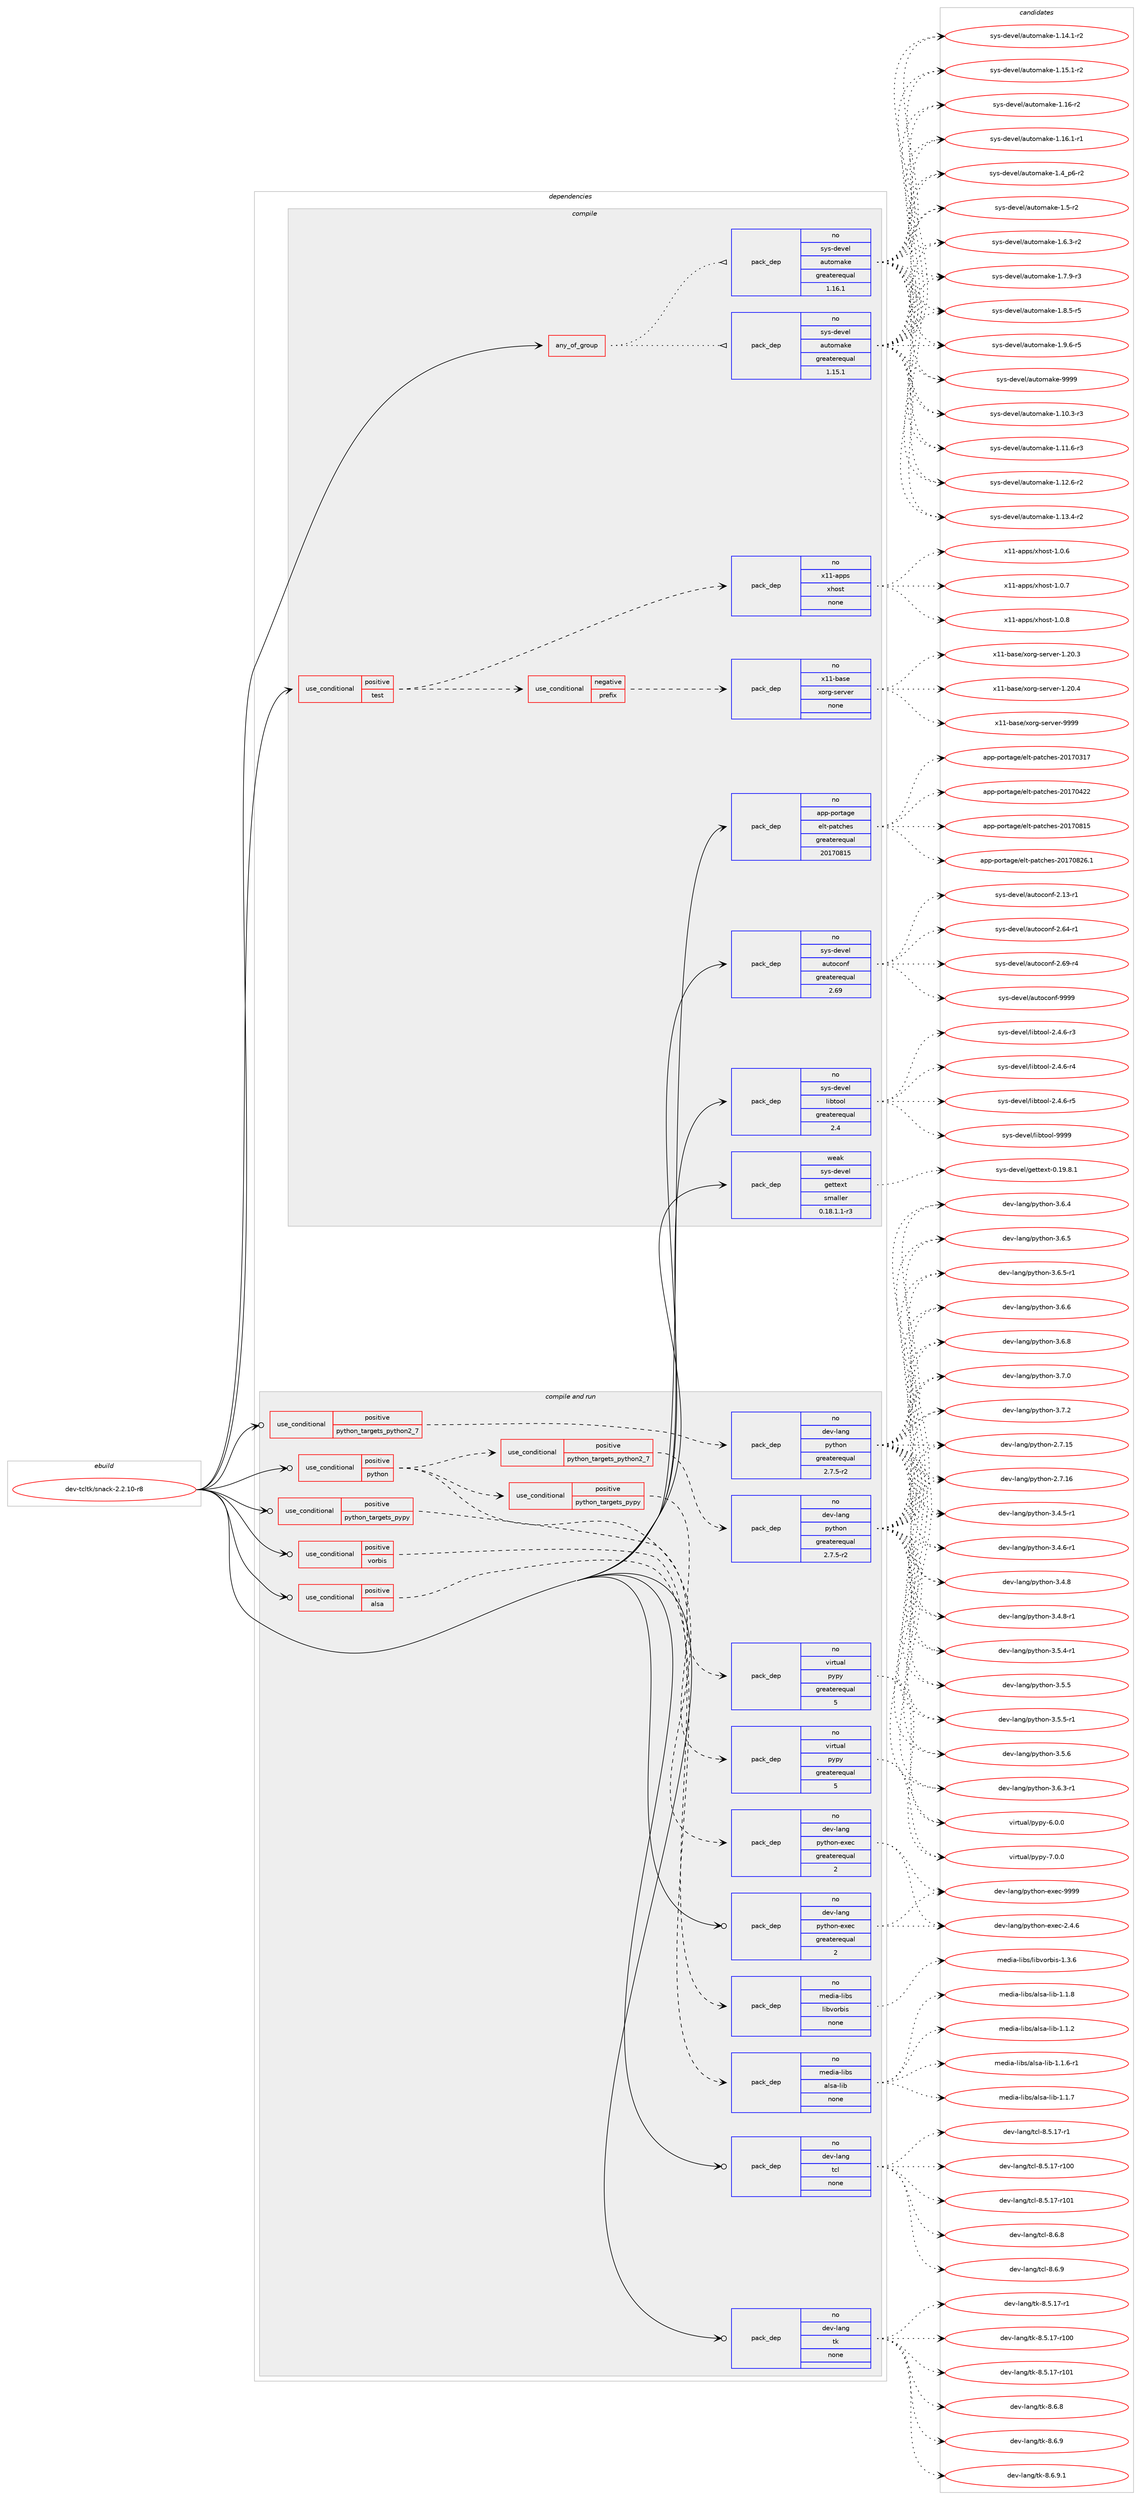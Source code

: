 digraph prolog {

# *************
# Graph options
# *************

newrank=true;
concentrate=true;
compound=true;
graph [rankdir=LR,fontname=Helvetica,fontsize=10,ranksep=1.5];#, ranksep=2.5, nodesep=0.2];
edge  [arrowhead=vee];
node  [fontname=Helvetica,fontsize=10];

# **********
# The ebuild
# **********

subgraph cluster_leftcol {
color=gray;
rank=same;
label=<<i>ebuild</i>>;
id [label="dev-tcltk/snack-2.2.10-r8", color=red, width=4, href="../dev-tcltk/snack-2.2.10-r8.svg"];
}

# ****************
# The dependencies
# ****************

subgraph cluster_midcol {
color=gray;
label=<<i>dependencies</i>>;
subgraph cluster_compile {
fillcolor="#eeeeee";
style=filled;
label=<<i>compile</i>>;
subgraph any22970 {
dependency1538902 [label=<<TABLE BORDER="0" CELLBORDER="1" CELLSPACING="0" CELLPADDING="4"><TR><TD CELLPADDING="10">any_of_group</TD></TR></TABLE>>, shape=none, color=red];subgraph pack1092404 {
dependency1538903 [label=<<TABLE BORDER="0" CELLBORDER="1" CELLSPACING="0" CELLPADDING="4" WIDTH="220"><TR><TD ROWSPAN="6" CELLPADDING="30">pack_dep</TD></TR><TR><TD WIDTH="110">no</TD></TR><TR><TD>sys-devel</TD></TR><TR><TD>automake</TD></TR><TR><TD>greaterequal</TD></TR><TR><TD>1.16.1</TD></TR></TABLE>>, shape=none, color=blue];
}
dependency1538902:e -> dependency1538903:w [weight=20,style="dotted",arrowhead="oinv"];
subgraph pack1092405 {
dependency1538904 [label=<<TABLE BORDER="0" CELLBORDER="1" CELLSPACING="0" CELLPADDING="4" WIDTH="220"><TR><TD ROWSPAN="6" CELLPADDING="30">pack_dep</TD></TR><TR><TD WIDTH="110">no</TD></TR><TR><TD>sys-devel</TD></TR><TR><TD>automake</TD></TR><TR><TD>greaterequal</TD></TR><TR><TD>1.15.1</TD></TR></TABLE>>, shape=none, color=blue];
}
dependency1538902:e -> dependency1538904:w [weight=20,style="dotted",arrowhead="oinv"];
}
id:e -> dependency1538902:w [weight=20,style="solid",arrowhead="vee"];
subgraph cond422939 {
dependency1538905 [label=<<TABLE BORDER="0" CELLBORDER="1" CELLSPACING="0" CELLPADDING="4"><TR><TD ROWSPAN="3" CELLPADDING="10">use_conditional</TD></TR><TR><TD>positive</TD></TR><TR><TD>test</TD></TR></TABLE>>, shape=none, color=red];
subgraph cond422940 {
dependency1538906 [label=<<TABLE BORDER="0" CELLBORDER="1" CELLSPACING="0" CELLPADDING="4"><TR><TD ROWSPAN="3" CELLPADDING="10">use_conditional</TD></TR><TR><TD>negative</TD></TR><TR><TD>prefix</TD></TR></TABLE>>, shape=none, color=red];
subgraph pack1092406 {
dependency1538907 [label=<<TABLE BORDER="0" CELLBORDER="1" CELLSPACING="0" CELLPADDING="4" WIDTH="220"><TR><TD ROWSPAN="6" CELLPADDING="30">pack_dep</TD></TR><TR><TD WIDTH="110">no</TD></TR><TR><TD>x11-base</TD></TR><TR><TD>xorg-server</TD></TR><TR><TD>none</TD></TR><TR><TD></TD></TR></TABLE>>, shape=none, color=blue];
}
dependency1538906:e -> dependency1538907:w [weight=20,style="dashed",arrowhead="vee"];
}
dependency1538905:e -> dependency1538906:w [weight=20,style="dashed",arrowhead="vee"];
subgraph pack1092407 {
dependency1538908 [label=<<TABLE BORDER="0" CELLBORDER="1" CELLSPACING="0" CELLPADDING="4" WIDTH="220"><TR><TD ROWSPAN="6" CELLPADDING="30">pack_dep</TD></TR><TR><TD WIDTH="110">no</TD></TR><TR><TD>x11-apps</TD></TR><TR><TD>xhost</TD></TR><TR><TD>none</TD></TR><TR><TD></TD></TR></TABLE>>, shape=none, color=blue];
}
dependency1538905:e -> dependency1538908:w [weight=20,style="dashed",arrowhead="vee"];
}
id:e -> dependency1538905:w [weight=20,style="solid",arrowhead="vee"];
subgraph pack1092408 {
dependency1538909 [label=<<TABLE BORDER="0" CELLBORDER="1" CELLSPACING="0" CELLPADDING="4" WIDTH="220"><TR><TD ROWSPAN="6" CELLPADDING="30">pack_dep</TD></TR><TR><TD WIDTH="110">no</TD></TR><TR><TD>app-portage</TD></TR><TR><TD>elt-patches</TD></TR><TR><TD>greaterequal</TD></TR><TR><TD>20170815</TD></TR></TABLE>>, shape=none, color=blue];
}
id:e -> dependency1538909:w [weight=20,style="solid",arrowhead="vee"];
subgraph pack1092409 {
dependency1538910 [label=<<TABLE BORDER="0" CELLBORDER="1" CELLSPACING="0" CELLPADDING="4" WIDTH="220"><TR><TD ROWSPAN="6" CELLPADDING="30">pack_dep</TD></TR><TR><TD WIDTH="110">no</TD></TR><TR><TD>sys-devel</TD></TR><TR><TD>autoconf</TD></TR><TR><TD>greaterequal</TD></TR><TR><TD>2.69</TD></TR></TABLE>>, shape=none, color=blue];
}
id:e -> dependency1538910:w [weight=20,style="solid",arrowhead="vee"];
subgraph pack1092410 {
dependency1538911 [label=<<TABLE BORDER="0" CELLBORDER="1" CELLSPACING="0" CELLPADDING="4" WIDTH="220"><TR><TD ROWSPAN="6" CELLPADDING="30">pack_dep</TD></TR><TR><TD WIDTH="110">no</TD></TR><TR><TD>sys-devel</TD></TR><TR><TD>libtool</TD></TR><TR><TD>greaterequal</TD></TR><TR><TD>2.4</TD></TR></TABLE>>, shape=none, color=blue];
}
id:e -> dependency1538911:w [weight=20,style="solid",arrowhead="vee"];
subgraph pack1092411 {
dependency1538912 [label=<<TABLE BORDER="0" CELLBORDER="1" CELLSPACING="0" CELLPADDING="4" WIDTH="220"><TR><TD ROWSPAN="6" CELLPADDING="30">pack_dep</TD></TR><TR><TD WIDTH="110">weak</TD></TR><TR><TD>sys-devel</TD></TR><TR><TD>gettext</TD></TR><TR><TD>smaller</TD></TR><TR><TD>0.18.1.1-r3</TD></TR></TABLE>>, shape=none, color=blue];
}
id:e -> dependency1538912:w [weight=20,style="solid",arrowhead="vee"];
}
subgraph cluster_compileandrun {
fillcolor="#eeeeee";
style=filled;
label=<<i>compile and run</i>>;
subgraph cond422941 {
dependency1538913 [label=<<TABLE BORDER="0" CELLBORDER="1" CELLSPACING="0" CELLPADDING="4"><TR><TD ROWSPAN="3" CELLPADDING="10">use_conditional</TD></TR><TR><TD>positive</TD></TR><TR><TD>alsa</TD></TR></TABLE>>, shape=none, color=red];
subgraph pack1092412 {
dependency1538914 [label=<<TABLE BORDER="0" CELLBORDER="1" CELLSPACING="0" CELLPADDING="4" WIDTH="220"><TR><TD ROWSPAN="6" CELLPADDING="30">pack_dep</TD></TR><TR><TD WIDTH="110">no</TD></TR><TR><TD>media-libs</TD></TR><TR><TD>alsa-lib</TD></TR><TR><TD>none</TD></TR><TR><TD></TD></TR></TABLE>>, shape=none, color=blue];
}
dependency1538913:e -> dependency1538914:w [weight=20,style="dashed",arrowhead="vee"];
}
id:e -> dependency1538913:w [weight=20,style="solid",arrowhead="odotvee"];
subgraph cond422942 {
dependency1538915 [label=<<TABLE BORDER="0" CELLBORDER="1" CELLSPACING="0" CELLPADDING="4"><TR><TD ROWSPAN="3" CELLPADDING="10">use_conditional</TD></TR><TR><TD>positive</TD></TR><TR><TD>python</TD></TR></TABLE>>, shape=none, color=red];
subgraph cond422943 {
dependency1538916 [label=<<TABLE BORDER="0" CELLBORDER="1" CELLSPACING="0" CELLPADDING="4"><TR><TD ROWSPAN="3" CELLPADDING="10">use_conditional</TD></TR><TR><TD>positive</TD></TR><TR><TD>python_targets_pypy</TD></TR></TABLE>>, shape=none, color=red];
subgraph pack1092413 {
dependency1538917 [label=<<TABLE BORDER="0" CELLBORDER="1" CELLSPACING="0" CELLPADDING="4" WIDTH="220"><TR><TD ROWSPAN="6" CELLPADDING="30">pack_dep</TD></TR><TR><TD WIDTH="110">no</TD></TR><TR><TD>virtual</TD></TR><TR><TD>pypy</TD></TR><TR><TD>greaterequal</TD></TR><TR><TD>5</TD></TR></TABLE>>, shape=none, color=blue];
}
dependency1538916:e -> dependency1538917:w [weight=20,style="dashed",arrowhead="vee"];
}
dependency1538915:e -> dependency1538916:w [weight=20,style="dashed",arrowhead="vee"];
subgraph cond422944 {
dependency1538918 [label=<<TABLE BORDER="0" CELLBORDER="1" CELLSPACING="0" CELLPADDING="4"><TR><TD ROWSPAN="3" CELLPADDING="10">use_conditional</TD></TR><TR><TD>positive</TD></TR><TR><TD>python_targets_python2_7</TD></TR></TABLE>>, shape=none, color=red];
subgraph pack1092414 {
dependency1538919 [label=<<TABLE BORDER="0" CELLBORDER="1" CELLSPACING="0" CELLPADDING="4" WIDTH="220"><TR><TD ROWSPAN="6" CELLPADDING="30">pack_dep</TD></TR><TR><TD WIDTH="110">no</TD></TR><TR><TD>dev-lang</TD></TR><TR><TD>python</TD></TR><TR><TD>greaterequal</TD></TR><TR><TD>2.7.5-r2</TD></TR></TABLE>>, shape=none, color=blue];
}
dependency1538918:e -> dependency1538919:w [weight=20,style="dashed",arrowhead="vee"];
}
dependency1538915:e -> dependency1538918:w [weight=20,style="dashed",arrowhead="vee"];
subgraph pack1092415 {
dependency1538920 [label=<<TABLE BORDER="0" CELLBORDER="1" CELLSPACING="0" CELLPADDING="4" WIDTH="220"><TR><TD ROWSPAN="6" CELLPADDING="30">pack_dep</TD></TR><TR><TD WIDTH="110">no</TD></TR><TR><TD>dev-lang</TD></TR><TR><TD>python-exec</TD></TR><TR><TD>greaterequal</TD></TR><TR><TD>2</TD></TR></TABLE>>, shape=none, color=blue];
}
dependency1538915:e -> dependency1538920:w [weight=20,style="dashed",arrowhead="vee"];
}
id:e -> dependency1538915:w [weight=20,style="solid",arrowhead="odotvee"];
subgraph cond422945 {
dependency1538921 [label=<<TABLE BORDER="0" CELLBORDER="1" CELLSPACING="0" CELLPADDING="4"><TR><TD ROWSPAN="3" CELLPADDING="10">use_conditional</TD></TR><TR><TD>positive</TD></TR><TR><TD>python_targets_pypy</TD></TR></TABLE>>, shape=none, color=red];
subgraph pack1092416 {
dependency1538922 [label=<<TABLE BORDER="0" CELLBORDER="1" CELLSPACING="0" CELLPADDING="4" WIDTH="220"><TR><TD ROWSPAN="6" CELLPADDING="30">pack_dep</TD></TR><TR><TD WIDTH="110">no</TD></TR><TR><TD>virtual</TD></TR><TR><TD>pypy</TD></TR><TR><TD>greaterequal</TD></TR><TR><TD>5</TD></TR></TABLE>>, shape=none, color=blue];
}
dependency1538921:e -> dependency1538922:w [weight=20,style="dashed",arrowhead="vee"];
}
id:e -> dependency1538921:w [weight=20,style="solid",arrowhead="odotvee"];
subgraph cond422946 {
dependency1538923 [label=<<TABLE BORDER="0" CELLBORDER="1" CELLSPACING="0" CELLPADDING="4"><TR><TD ROWSPAN="3" CELLPADDING="10">use_conditional</TD></TR><TR><TD>positive</TD></TR><TR><TD>python_targets_python2_7</TD></TR></TABLE>>, shape=none, color=red];
subgraph pack1092417 {
dependency1538924 [label=<<TABLE BORDER="0" CELLBORDER="1" CELLSPACING="0" CELLPADDING="4" WIDTH="220"><TR><TD ROWSPAN="6" CELLPADDING="30">pack_dep</TD></TR><TR><TD WIDTH="110">no</TD></TR><TR><TD>dev-lang</TD></TR><TR><TD>python</TD></TR><TR><TD>greaterequal</TD></TR><TR><TD>2.7.5-r2</TD></TR></TABLE>>, shape=none, color=blue];
}
dependency1538923:e -> dependency1538924:w [weight=20,style="dashed",arrowhead="vee"];
}
id:e -> dependency1538923:w [weight=20,style="solid",arrowhead="odotvee"];
subgraph cond422947 {
dependency1538925 [label=<<TABLE BORDER="0" CELLBORDER="1" CELLSPACING="0" CELLPADDING="4"><TR><TD ROWSPAN="3" CELLPADDING="10">use_conditional</TD></TR><TR><TD>positive</TD></TR><TR><TD>vorbis</TD></TR></TABLE>>, shape=none, color=red];
subgraph pack1092418 {
dependency1538926 [label=<<TABLE BORDER="0" CELLBORDER="1" CELLSPACING="0" CELLPADDING="4" WIDTH="220"><TR><TD ROWSPAN="6" CELLPADDING="30">pack_dep</TD></TR><TR><TD WIDTH="110">no</TD></TR><TR><TD>media-libs</TD></TR><TR><TD>libvorbis</TD></TR><TR><TD>none</TD></TR><TR><TD></TD></TR></TABLE>>, shape=none, color=blue];
}
dependency1538925:e -> dependency1538926:w [weight=20,style="dashed",arrowhead="vee"];
}
id:e -> dependency1538925:w [weight=20,style="solid",arrowhead="odotvee"];
subgraph pack1092419 {
dependency1538927 [label=<<TABLE BORDER="0" CELLBORDER="1" CELLSPACING="0" CELLPADDING="4" WIDTH="220"><TR><TD ROWSPAN="6" CELLPADDING="30">pack_dep</TD></TR><TR><TD WIDTH="110">no</TD></TR><TR><TD>dev-lang</TD></TR><TR><TD>python-exec</TD></TR><TR><TD>greaterequal</TD></TR><TR><TD>2</TD></TR></TABLE>>, shape=none, color=blue];
}
id:e -> dependency1538927:w [weight=20,style="solid",arrowhead="odotvee"];
subgraph pack1092420 {
dependency1538928 [label=<<TABLE BORDER="0" CELLBORDER="1" CELLSPACING="0" CELLPADDING="4" WIDTH="220"><TR><TD ROWSPAN="6" CELLPADDING="30">pack_dep</TD></TR><TR><TD WIDTH="110">no</TD></TR><TR><TD>dev-lang</TD></TR><TR><TD>tcl</TD></TR><TR><TD>none</TD></TR><TR><TD></TD></TR></TABLE>>, shape=none, color=blue];
}
id:e -> dependency1538928:w [weight=20,style="solid",arrowhead="odotvee"];
subgraph pack1092421 {
dependency1538929 [label=<<TABLE BORDER="0" CELLBORDER="1" CELLSPACING="0" CELLPADDING="4" WIDTH="220"><TR><TD ROWSPAN="6" CELLPADDING="30">pack_dep</TD></TR><TR><TD WIDTH="110">no</TD></TR><TR><TD>dev-lang</TD></TR><TR><TD>tk</TD></TR><TR><TD>none</TD></TR><TR><TD></TD></TR></TABLE>>, shape=none, color=blue];
}
id:e -> dependency1538929:w [weight=20,style="solid",arrowhead="odotvee"];
}
subgraph cluster_run {
fillcolor="#eeeeee";
style=filled;
label=<<i>run</i>>;
}
}

# **************
# The candidates
# **************

subgraph cluster_choices {
rank=same;
color=gray;
label=<<i>candidates</i>>;

subgraph choice1092404 {
color=black;
nodesep=1;
choice11512111545100101118101108479711711611110997107101454946494846514511451 [label="sys-devel/automake-1.10.3-r3", color=red, width=4,href="../sys-devel/automake-1.10.3-r3.svg"];
choice11512111545100101118101108479711711611110997107101454946494946544511451 [label="sys-devel/automake-1.11.6-r3", color=red, width=4,href="../sys-devel/automake-1.11.6-r3.svg"];
choice11512111545100101118101108479711711611110997107101454946495046544511450 [label="sys-devel/automake-1.12.6-r2", color=red, width=4,href="../sys-devel/automake-1.12.6-r2.svg"];
choice11512111545100101118101108479711711611110997107101454946495146524511450 [label="sys-devel/automake-1.13.4-r2", color=red, width=4,href="../sys-devel/automake-1.13.4-r2.svg"];
choice11512111545100101118101108479711711611110997107101454946495246494511450 [label="sys-devel/automake-1.14.1-r2", color=red, width=4,href="../sys-devel/automake-1.14.1-r2.svg"];
choice11512111545100101118101108479711711611110997107101454946495346494511450 [label="sys-devel/automake-1.15.1-r2", color=red, width=4,href="../sys-devel/automake-1.15.1-r2.svg"];
choice1151211154510010111810110847971171161111099710710145494649544511450 [label="sys-devel/automake-1.16-r2", color=red, width=4,href="../sys-devel/automake-1.16-r2.svg"];
choice11512111545100101118101108479711711611110997107101454946495446494511449 [label="sys-devel/automake-1.16.1-r1", color=red, width=4,href="../sys-devel/automake-1.16.1-r1.svg"];
choice115121115451001011181011084797117116111109971071014549465295112544511450 [label="sys-devel/automake-1.4_p6-r2", color=red, width=4,href="../sys-devel/automake-1.4_p6-r2.svg"];
choice11512111545100101118101108479711711611110997107101454946534511450 [label="sys-devel/automake-1.5-r2", color=red, width=4,href="../sys-devel/automake-1.5-r2.svg"];
choice115121115451001011181011084797117116111109971071014549465446514511450 [label="sys-devel/automake-1.6.3-r2", color=red, width=4,href="../sys-devel/automake-1.6.3-r2.svg"];
choice115121115451001011181011084797117116111109971071014549465546574511451 [label="sys-devel/automake-1.7.9-r3", color=red, width=4,href="../sys-devel/automake-1.7.9-r3.svg"];
choice115121115451001011181011084797117116111109971071014549465646534511453 [label="sys-devel/automake-1.8.5-r5", color=red, width=4,href="../sys-devel/automake-1.8.5-r5.svg"];
choice115121115451001011181011084797117116111109971071014549465746544511453 [label="sys-devel/automake-1.9.6-r5", color=red, width=4,href="../sys-devel/automake-1.9.6-r5.svg"];
choice115121115451001011181011084797117116111109971071014557575757 [label="sys-devel/automake-9999", color=red, width=4,href="../sys-devel/automake-9999.svg"];
dependency1538903:e -> choice11512111545100101118101108479711711611110997107101454946494846514511451:w [style=dotted,weight="100"];
dependency1538903:e -> choice11512111545100101118101108479711711611110997107101454946494946544511451:w [style=dotted,weight="100"];
dependency1538903:e -> choice11512111545100101118101108479711711611110997107101454946495046544511450:w [style=dotted,weight="100"];
dependency1538903:e -> choice11512111545100101118101108479711711611110997107101454946495146524511450:w [style=dotted,weight="100"];
dependency1538903:e -> choice11512111545100101118101108479711711611110997107101454946495246494511450:w [style=dotted,weight="100"];
dependency1538903:e -> choice11512111545100101118101108479711711611110997107101454946495346494511450:w [style=dotted,weight="100"];
dependency1538903:e -> choice1151211154510010111810110847971171161111099710710145494649544511450:w [style=dotted,weight="100"];
dependency1538903:e -> choice11512111545100101118101108479711711611110997107101454946495446494511449:w [style=dotted,weight="100"];
dependency1538903:e -> choice115121115451001011181011084797117116111109971071014549465295112544511450:w [style=dotted,weight="100"];
dependency1538903:e -> choice11512111545100101118101108479711711611110997107101454946534511450:w [style=dotted,weight="100"];
dependency1538903:e -> choice115121115451001011181011084797117116111109971071014549465446514511450:w [style=dotted,weight="100"];
dependency1538903:e -> choice115121115451001011181011084797117116111109971071014549465546574511451:w [style=dotted,weight="100"];
dependency1538903:e -> choice115121115451001011181011084797117116111109971071014549465646534511453:w [style=dotted,weight="100"];
dependency1538903:e -> choice115121115451001011181011084797117116111109971071014549465746544511453:w [style=dotted,weight="100"];
dependency1538903:e -> choice115121115451001011181011084797117116111109971071014557575757:w [style=dotted,weight="100"];
}
subgraph choice1092405 {
color=black;
nodesep=1;
choice11512111545100101118101108479711711611110997107101454946494846514511451 [label="sys-devel/automake-1.10.3-r3", color=red, width=4,href="../sys-devel/automake-1.10.3-r3.svg"];
choice11512111545100101118101108479711711611110997107101454946494946544511451 [label="sys-devel/automake-1.11.6-r3", color=red, width=4,href="../sys-devel/automake-1.11.6-r3.svg"];
choice11512111545100101118101108479711711611110997107101454946495046544511450 [label="sys-devel/automake-1.12.6-r2", color=red, width=4,href="../sys-devel/automake-1.12.6-r2.svg"];
choice11512111545100101118101108479711711611110997107101454946495146524511450 [label="sys-devel/automake-1.13.4-r2", color=red, width=4,href="../sys-devel/automake-1.13.4-r2.svg"];
choice11512111545100101118101108479711711611110997107101454946495246494511450 [label="sys-devel/automake-1.14.1-r2", color=red, width=4,href="../sys-devel/automake-1.14.1-r2.svg"];
choice11512111545100101118101108479711711611110997107101454946495346494511450 [label="sys-devel/automake-1.15.1-r2", color=red, width=4,href="../sys-devel/automake-1.15.1-r2.svg"];
choice1151211154510010111810110847971171161111099710710145494649544511450 [label="sys-devel/automake-1.16-r2", color=red, width=4,href="../sys-devel/automake-1.16-r2.svg"];
choice11512111545100101118101108479711711611110997107101454946495446494511449 [label="sys-devel/automake-1.16.1-r1", color=red, width=4,href="../sys-devel/automake-1.16.1-r1.svg"];
choice115121115451001011181011084797117116111109971071014549465295112544511450 [label="sys-devel/automake-1.4_p6-r2", color=red, width=4,href="../sys-devel/automake-1.4_p6-r2.svg"];
choice11512111545100101118101108479711711611110997107101454946534511450 [label="sys-devel/automake-1.5-r2", color=red, width=4,href="../sys-devel/automake-1.5-r2.svg"];
choice115121115451001011181011084797117116111109971071014549465446514511450 [label="sys-devel/automake-1.6.3-r2", color=red, width=4,href="../sys-devel/automake-1.6.3-r2.svg"];
choice115121115451001011181011084797117116111109971071014549465546574511451 [label="sys-devel/automake-1.7.9-r3", color=red, width=4,href="../sys-devel/automake-1.7.9-r3.svg"];
choice115121115451001011181011084797117116111109971071014549465646534511453 [label="sys-devel/automake-1.8.5-r5", color=red, width=4,href="../sys-devel/automake-1.8.5-r5.svg"];
choice115121115451001011181011084797117116111109971071014549465746544511453 [label="sys-devel/automake-1.9.6-r5", color=red, width=4,href="../sys-devel/automake-1.9.6-r5.svg"];
choice115121115451001011181011084797117116111109971071014557575757 [label="sys-devel/automake-9999", color=red, width=4,href="../sys-devel/automake-9999.svg"];
dependency1538904:e -> choice11512111545100101118101108479711711611110997107101454946494846514511451:w [style=dotted,weight="100"];
dependency1538904:e -> choice11512111545100101118101108479711711611110997107101454946494946544511451:w [style=dotted,weight="100"];
dependency1538904:e -> choice11512111545100101118101108479711711611110997107101454946495046544511450:w [style=dotted,weight="100"];
dependency1538904:e -> choice11512111545100101118101108479711711611110997107101454946495146524511450:w [style=dotted,weight="100"];
dependency1538904:e -> choice11512111545100101118101108479711711611110997107101454946495246494511450:w [style=dotted,weight="100"];
dependency1538904:e -> choice11512111545100101118101108479711711611110997107101454946495346494511450:w [style=dotted,weight="100"];
dependency1538904:e -> choice1151211154510010111810110847971171161111099710710145494649544511450:w [style=dotted,weight="100"];
dependency1538904:e -> choice11512111545100101118101108479711711611110997107101454946495446494511449:w [style=dotted,weight="100"];
dependency1538904:e -> choice115121115451001011181011084797117116111109971071014549465295112544511450:w [style=dotted,weight="100"];
dependency1538904:e -> choice11512111545100101118101108479711711611110997107101454946534511450:w [style=dotted,weight="100"];
dependency1538904:e -> choice115121115451001011181011084797117116111109971071014549465446514511450:w [style=dotted,weight="100"];
dependency1538904:e -> choice115121115451001011181011084797117116111109971071014549465546574511451:w [style=dotted,weight="100"];
dependency1538904:e -> choice115121115451001011181011084797117116111109971071014549465646534511453:w [style=dotted,weight="100"];
dependency1538904:e -> choice115121115451001011181011084797117116111109971071014549465746544511453:w [style=dotted,weight="100"];
dependency1538904:e -> choice115121115451001011181011084797117116111109971071014557575757:w [style=dotted,weight="100"];
}
subgraph choice1092406 {
color=black;
nodesep=1;
choice1204949459897115101471201111141034511510111411810111445494650484651 [label="x11-base/xorg-server-1.20.3", color=red, width=4,href="../x11-base/xorg-server-1.20.3.svg"];
choice1204949459897115101471201111141034511510111411810111445494650484652 [label="x11-base/xorg-server-1.20.4", color=red, width=4,href="../x11-base/xorg-server-1.20.4.svg"];
choice120494945989711510147120111114103451151011141181011144557575757 [label="x11-base/xorg-server-9999", color=red, width=4,href="../x11-base/xorg-server-9999.svg"];
dependency1538907:e -> choice1204949459897115101471201111141034511510111411810111445494650484651:w [style=dotted,weight="100"];
dependency1538907:e -> choice1204949459897115101471201111141034511510111411810111445494650484652:w [style=dotted,weight="100"];
dependency1538907:e -> choice120494945989711510147120111114103451151011141181011144557575757:w [style=dotted,weight="100"];
}
subgraph choice1092407 {
color=black;
nodesep=1;
choice1204949459711211211547120104111115116454946484654 [label="x11-apps/xhost-1.0.6", color=red, width=4,href="../x11-apps/xhost-1.0.6.svg"];
choice1204949459711211211547120104111115116454946484655 [label="x11-apps/xhost-1.0.7", color=red, width=4,href="../x11-apps/xhost-1.0.7.svg"];
choice1204949459711211211547120104111115116454946484656 [label="x11-apps/xhost-1.0.8", color=red, width=4,href="../x11-apps/xhost-1.0.8.svg"];
dependency1538908:e -> choice1204949459711211211547120104111115116454946484654:w [style=dotted,weight="100"];
dependency1538908:e -> choice1204949459711211211547120104111115116454946484655:w [style=dotted,weight="100"];
dependency1538908:e -> choice1204949459711211211547120104111115116454946484656:w [style=dotted,weight="100"];
}
subgraph choice1092408 {
color=black;
nodesep=1;
choice97112112451121111141169710310147101108116451129711699104101115455048495548514955 [label="app-portage/elt-patches-20170317", color=red, width=4,href="../app-portage/elt-patches-20170317.svg"];
choice97112112451121111141169710310147101108116451129711699104101115455048495548525050 [label="app-portage/elt-patches-20170422", color=red, width=4,href="../app-portage/elt-patches-20170422.svg"];
choice97112112451121111141169710310147101108116451129711699104101115455048495548564953 [label="app-portage/elt-patches-20170815", color=red, width=4,href="../app-portage/elt-patches-20170815.svg"];
choice971121124511211111411697103101471011081164511297116991041011154550484955485650544649 [label="app-portage/elt-patches-20170826.1", color=red, width=4,href="../app-portage/elt-patches-20170826.1.svg"];
dependency1538909:e -> choice97112112451121111141169710310147101108116451129711699104101115455048495548514955:w [style=dotted,weight="100"];
dependency1538909:e -> choice97112112451121111141169710310147101108116451129711699104101115455048495548525050:w [style=dotted,weight="100"];
dependency1538909:e -> choice97112112451121111141169710310147101108116451129711699104101115455048495548564953:w [style=dotted,weight="100"];
dependency1538909:e -> choice971121124511211111411697103101471011081164511297116991041011154550484955485650544649:w [style=dotted,weight="100"];
}
subgraph choice1092409 {
color=black;
nodesep=1;
choice1151211154510010111810110847971171161119911111010245504649514511449 [label="sys-devel/autoconf-2.13-r1", color=red, width=4,href="../sys-devel/autoconf-2.13-r1.svg"];
choice1151211154510010111810110847971171161119911111010245504654524511449 [label="sys-devel/autoconf-2.64-r1", color=red, width=4,href="../sys-devel/autoconf-2.64-r1.svg"];
choice1151211154510010111810110847971171161119911111010245504654574511452 [label="sys-devel/autoconf-2.69-r4", color=red, width=4,href="../sys-devel/autoconf-2.69-r4.svg"];
choice115121115451001011181011084797117116111991111101024557575757 [label="sys-devel/autoconf-9999", color=red, width=4,href="../sys-devel/autoconf-9999.svg"];
dependency1538910:e -> choice1151211154510010111810110847971171161119911111010245504649514511449:w [style=dotted,weight="100"];
dependency1538910:e -> choice1151211154510010111810110847971171161119911111010245504654524511449:w [style=dotted,weight="100"];
dependency1538910:e -> choice1151211154510010111810110847971171161119911111010245504654574511452:w [style=dotted,weight="100"];
dependency1538910:e -> choice115121115451001011181011084797117116111991111101024557575757:w [style=dotted,weight="100"];
}
subgraph choice1092410 {
color=black;
nodesep=1;
choice1151211154510010111810110847108105981161111111084550465246544511451 [label="sys-devel/libtool-2.4.6-r3", color=red, width=4,href="../sys-devel/libtool-2.4.6-r3.svg"];
choice1151211154510010111810110847108105981161111111084550465246544511452 [label="sys-devel/libtool-2.4.6-r4", color=red, width=4,href="../sys-devel/libtool-2.4.6-r4.svg"];
choice1151211154510010111810110847108105981161111111084550465246544511453 [label="sys-devel/libtool-2.4.6-r5", color=red, width=4,href="../sys-devel/libtool-2.4.6-r5.svg"];
choice1151211154510010111810110847108105981161111111084557575757 [label="sys-devel/libtool-9999", color=red, width=4,href="../sys-devel/libtool-9999.svg"];
dependency1538911:e -> choice1151211154510010111810110847108105981161111111084550465246544511451:w [style=dotted,weight="100"];
dependency1538911:e -> choice1151211154510010111810110847108105981161111111084550465246544511452:w [style=dotted,weight="100"];
dependency1538911:e -> choice1151211154510010111810110847108105981161111111084550465246544511453:w [style=dotted,weight="100"];
dependency1538911:e -> choice1151211154510010111810110847108105981161111111084557575757:w [style=dotted,weight="100"];
}
subgraph choice1092411 {
color=black;
nodesep=1;
choice1151211154510010111810110847103101116116101120116454846495746564649 [label="sys-devel/gettext-0.19.8.1", color=red, width=4,href="../sys-devel/gettext-0.19.8.1.svg"];
dependency1538912:e -> choice1151211154510010111810110847103101116116101120116454846495746564649:w [style=dotted,weight="100"];
}
subgraph choice1092412 {
color=black;
nodesep=1;
choice1091011001059745108105981154797108115974510810598454946494650 [label="media-libs/alsa-lib-1.1.2", color=red, width=4,href="../media-libs/alsa-lib-1.1.2.svg"];
choice10910110010597451081059811547971081159745108105984549464946544511449 [label="media-libs/alsa-lib-1.1.6-r1", color=red, width=4,href="../media-libs/alsa-lib-1.1.6-r1.svg"];
choice1091011001059745108105981154797108115974510810598454946494655 [label="media-libs/alsa-lib-1.1.7", color=red, width=4,href="../media-libs/alsa-lib-1.1.7.svg"];
choice1091011001059745108105981154797108115974510810598454946494656 [label="media-libs/alsa-lib-1.1.8", color=red, width=4,href="../media-libs/alsa-lib-1.1.8.svg"];
dependency1538914:e -> choice1091011001059745108105981154797108115974510810598454946494650:w [style=dotted,weight="100"];
dependency1538914:e -> choice10910110010597451081059811547971081159745108105984549464946544511449:w [style=dotted,weight="100"];
dependency1538914:e -> choice1091011001059745108105981154797108115974510810598454946494655:w [style=dotted,weight="100"];
dependency1538914:e -> choice1091011001059745108105981154797108115974510810598454946494656:w [style=dotted,weight="100"];
}
subgraph choice1092413 {
color=black;
nodesep=1;
choice1181051141161179710847112121112121455446484648 [label="virtual/pypy-6.0.0", color=red, width=4,href="../virtual/pypy-6.0.0.svg"];
choice1181051141161179710847112121112121455546484648 [label="virtual/pypy-7.0.0", color=red, width=4,href="../virtual/pypy-7.0.0.svg"];
dependency1538917:e -> choice1181051141161179710847112121112121455446484648:w [style=dotted,weight="100"];
dependency1538917:e -> choice1181051141161179710847112121112121455546484648:w [style=dotted,weight="100"];
}
subgraph choice1092414 {
color=black;
nodesep=1;
choice10010111845108971101034711212111610411111045504655464953 [label="dev-lang/python-2.7.15", color=red, width=4,href="../dev-lang/python-2.7.15.svg"];
choice10010111845108971101034711212111610411111045504655464954 [label="dev-lang/python-2.7.16", color=red, width=4,href="../dev-lang/python-2.7.16.svg"];
choice1001011184510897110103471121211161041111104551465246534511449 [label="dev-lang/python-3.4.5-r1", color=red, width=4,href="../dev-lang/python-3.4.5-r1.svg"];
choice1001011184510897110103471121211161041111104551465246544511449 [label="dev-lang/python-3.4.6-r1", color=red, width=4,href="../dev-lang/python-3.4.6-r1.svg"];
choice100101118451089711010347112121116104111110455146524656 [label="dev-lang/python-3.4.8", color=red, width=4,href="../dev-lang/python-3.4.8.svg"];
choice1001011184510897110103471121211161041111104551465246564511449 [label="dev-lang/python-3.4.8-r1", color=red, width=4,href="../dev-lang/python-3.4.8-r1.svg"];
choice1001011184510897110103471121211161041111104551465346524511449 [label="dev-lang/python-3.5.4-r1", color=red, width=4,href="../dev-lang/python-3.5.4-r1.svg"];
choice100101118451089711010347112121116104111110455146534653 [label="dev-lang/python-3.5.5", color=red, width=4,href="../dev-lang/python-3.5.5.svg"];
choice1001011184510897110103471121211161041111104551465346534511449 [label="dev-lang/python-3.5.5-r1", color=red, width=4,href="../dev-lang/python-3.5.5-r1.svg"];
choice100101118451089711010347112121116104111110455146534654 [label="dev-lang/python-3.5.6", color=red, width=4,href="../dev-lang/python-3.5.6.svg"];
choice1001011184510897110103471121211161041111104551465446514511449 [label="dev-lang/python-3.6.3-r1", color=red, width=4,href="../dev-lang/python-3.6.3-r1.svg"];
choice100101118451089711010347112121116104111110455146544652 [label="dev-lang/python-3.6.4", color=red, width=4,href="../dev-lang/python-3.6.4.svg"];
choice100101118451089711010347112121116104111110455146544653 [label="dev-lang/python-3.6.5", color=red, width=4,href="../dev-lang/python-3.6.5.svg"];
choice1001011184510897110103471121211161041111104551465446534511449 [label="dev-lang/python-3.6.5-r1", color=red, width=4,href="../dev-lang/python-3.6.5-r1.svg"];
choice100101118451089711010347112121116104111110455146544654 [label="dev-lang/python-3.6.6", color=red, width=4,href="../dev-lang/python-3.6.6.svg"];
choice100101118451089711010347112121116104111110455146544656 [label="dev-lang/python-3.6.8", color=red, width=4,href="../dev-lang/python-3.6.8.svg"];
choice100101118451089711010347112121116104111110455146554648 [label="dev-lang/python-3.7.0", color=red, width=4,href="../dev-lang/python-3.7.0.svg"];
choice100101118451089711010347112121116104111110455146554650 [label="dev-lang/python-3.7.2", color=red, width=4,href="../dev-lang/python-3.7.2.svg"];
dependency1538919:e -> choice10010111845108971101034711212111610411111045504655464953:w [style=dotted,weight="100"];
dependency1538919:e -> choice10010111845108971101034711212111610411111045504655464954:w [style=dotted,weight="100"];
dependency1538919:e -> choice1001011184510897110103471121211161041111104551465246534511449:w [style=dotted,weight="100"];
dependency1538919:e -> choice1001011184510897110103471121211161041111104551465246544511449:w [style=dotted,weight="100"];
dependency1538919:e -> choice100101118451089711010347112121116104111110455146524656:w [style=dotted,weight="100"];
dependency1538919:e -> choice1001011184510897110103471121211161041111104551465246564511449:w [style=dotted,weight="100"];
dependency1538919:e -> choice1001011184510897110103471121211161041111104551465346524511449:w [style=dotted,weight="100"];
dependency1538919:e -> choice100101118451089711010347112121116104111110455146534653:w [style=dotted,weight="100"];
dependency1538919:e -> choice1001011184510897110103471121211161041111104551465346534511449:w [style=dotted,weight="100"];
dependency1538919:e -> choice100101118451089711010347112121116104111110455146534654:w [style=dotted,weight="100"];
dependency1538919:e -> choice1001011184510897110103471121211161041111104551465446514511449:w [style=dotted,weight="100"];
dependency1538919:e -> choice100101118451089711010347112121116104111110455146544652:w [style=dotted,weight="100"];
dependency1538919:e -> choice100101118451089711010347112121116104111110455146544653:w [style=dotted,weight="100"];
dependency1538919:e -> choice1001011184510897110103471121211161041111104551465446534511449:w [style=dotted,weight="100"];
dependency1538919:e -> choice100101118451089711010347112121116104111110455146544654:w [style=dotted,weight="100"];
dependency1538919:e -> choice100101118451089711010347112121116104111110455146544656:w [style=dotted,weight="100"];
dependency1538919:e -> choice100101118451089711010347112121116104111110455146554648:w [style=dotted,weight="100"];
dependency1538919:e -> choice100101118451089711010347112121116104111110455146554650:w [style=dotted,weight="100"];
}
subgraph choice1092415 {
color=black;
nodesep=1;
choice1001011184510897110103471121211161041111104510112010199455046524654 [label="dev-lang/python-exec-2.4.6", color=red, width=4,href="../dev-lang/python-exec-2.4.6.svg"];
choice10010111845108971101034711212111610411111045101120101994557575757 [label="dev-lang/python-exec-9999", color=red, width=4,href="../dev-lang/python-exec-9999.svg"];
dependency1538920:e -> choice1001011184510897110103471121211161041111104510112010199455046524654:w [style=dotted,weight="100"];
dependency1538920:e -> choice10010111845108971101034711212111610411111045101120101994557575757:w [style=dotted,weight="100"];
}
subgraph choice1092416 {
color=black;
nodesep=1;
choice1181051141161179710847112121112121455446484648 [label="virtual/pypy-6.0.0", color=red, width=4,href="../virtual/pypy-6.0.0.svg"];
choice1181051141161179710847112121112121455546484648 [label="virtual/pypy-7.0.0", color=red, width=4,href="../virtual/pypy-7.0.0.svg"];
dependency1538922:e -> choice1181051141161179710847112121112121455446484648:w [style=dotted,weight="100"];
dependency1538922:e -> choice1181051141161179710847112121112121455546484648:w [style=dotted,weight="100"];
}
subgraph choice1092417 {
color=black;
nodesep=1;
choice10010111845108971101034711212111610411111045504655464953 [label="dev-lang/python-2.7.15", color=red, width=4,href="../dev-lang/python-2.7.15.svg"];
choice10010111845108971101034711212111610411111045504655464954 [label="dev-lang/python-2.7.16", color=red, width=4,href="../dev-lang/python-2.7.16.svg"];
choice1001011184510897110103471121211161041111104551465246534511449 [label="dev-lang/python-3.4.5-r1", color=red, width=4,href="../dev-lang/python-3.4.5-r1.svg"];
choice1001011184510897110103471121211161041111104551465246544511449 [label="dev-lang/python-3.4.6-r1", color=red, width=4,href="../dev-lang/python-3.4.6-r1.svg"];
choice100101118451089711010347112121116104111110455146524656 [label="dev-lang/python-3.4.8", color=red, width=4,href="../dev-lang/python-3.4.8.svg"];
choice1001011184510897110103471121211161041111104551465246564511449 [label="dev-lang/python-3.4.8-r1", color=red, width=4,href="../dev-lang/python-3.4.8-r1.svg"];
choice1001011184510897110103471121211161041111104551465346524511449 [label="dev-lang/python-3.5.4-r1", color=red, width=4,href="../dev-lang/python-3.5.4-r1.svg"];
choice100101118451089711010347112121116104111110455146534653 [label="dev-lang/python-3.5.5", color=red, width=4,href="../dev-lang/python-3.5.5.svg"];
choice1001011184510897110103471121211161041111104551465346534511449 [label="dev-lang/python-3.5.5-r1", color=red, width=4,href="../dev-lang/python-3.5.5-r1.svg"];
choice100101118451089711010347112121116104111110455146534654 [label="dev-lang/python-3.5.6", color=red, width=4,href="../dev-lang/python-3.5.6.svg"];
choice1001011184510897110103471121211161041111104551465446514511449 [label="dev-lang/python-3.6.3-r1", color=red, width=4,href="../dev-lang/python-3.6.3-r1.svg"];
choice100101118451089711010347112121116104111110455146544652 [label="dev-lang/python-3.6.4", color=red, width=4,href="../dev-lang/python-3.6.4.svg"];
choice100101118451089711010347112121116104111110455146544653 [label="dev-lang/python-3.6.5", color=red, width=4,href="../dev-lang/python-3.6.5.svg"];
choice1001011184510897110103471121211161041111104551465446534511449 [label="dev-lang/python-3.6.5-r1", color=red, width=4,href="../dev-lang/python-3.6.5-r1.svg"];
choice100101118451089711010347112121116104111110455146544654 [label="dev-lang/python-3.6.6", color=red, width=4,href="../dev-lang/python-3.6.6.svg"];
choice100101118451089711010347112121116104111110455146544656 [label="dev-lang/python-3.6.8", color=red, width=4,href="../dev-lang/python-3.6.8.svg"];
choice100101118451089711010347112121116104111110455146554648 [label="dev-lang/python-3.7.0", color=red, width=4,href="../dev-lang/python-3.7.0.svg"];
choice100101118451089711010347112121116104111110455146554650 [label="dev-lang/python-3.7.2", color=red, width=4,href="../dev-lang/python-3.7.2.svg"];
dependency1538924:e -> choice10010111845108971101034711212111610411111045504655464953:w [style=dotted,weight="100"];
dependency1538924:e -> choice10010111845108971101034711212111610411111045504655464954:w [style=dotted,weight="100"];
dependency1538924:e -> choice1001011184510897110103471121211161041111104551465246534511449:w [style=dotted,weight="100"];
dependency1538924:e -> choice1001011184510897110103471121211161041111104551465246544511449:w [style=dotted,weight="100"];
dependency1538924:e -> choice100101118451089711010347112121116104111110455146524656:w [style=dotted,weight="100"];
dependency1538924:e -> choice1001011184510897110103471121211161041111104551465246564511449:w [style=dotted,weight="100"];
dependency1538924:e -> choice1001011184510897110103471121211161041111104551465346524511449:w [style=dotted,weight="100"];
dependency1538924:e -> choice100101118451089711010347112121116104111110455146534653:w [style=dotted,weight="100"];
dependency1538924:e -> choice1001011184510897110103471121211161041111104551465346534511449:w [style=dotted,weight="100"];
dependency1538924:e -> choice100101118451089711010347112121116104111110455146534654:w [style=dotted,weight="100"];
dependency1538924:e -> choice1001011184510897110103471121211161041111104551465446514511449:w [style=dotted,weight="100"];
dependency1538924:e -> choice100101118451089711010347112121116104111110455146544652:w [style=dotted,weight="100"];
dependency1538924:e -> choice100101118451089711010347112121116104111110455146544653:w [style=dotted,weight="100"];
dependency1538924:e -> choice1001011184510897110103471121211161041111104551465446534511449:w [style=dotted,weight="100"];
dependency1538924:e -> choice100101118451089711010347112121116104111110455146544654:w [style=dotted,weight="100"];
dependency1538924:e -> choice100101118451089711010347112121116104111110455146544656:w [style=dotted,weight="100"];
dependency1538924:e -> choice100101118451089711010347112121116104111110455146554648:w [style=dotted,weight="100"];
dependency1538924:e -> choice100101118451089711010347112121116104111110455146554650:w [style=dotted,weight="100"];
}
subgraph choice1092418 {
color=black;
nodesep=1;
choice109101100105974510810598115471081059811811111498105115454946514654 [label="media-libs/libvorbis-1.3.6", color=red, width=4,href="../media-libs/libvorbis-1.3.6.svg"];
dependency1538926:e -> choice109101100105974510810598115471081059811811111498105115454946514654:w [style=dotted,weight="100"];
}
subgraph choice1092419 {
color=black;
nodesep=1;
choice1001011184510897110103471121211161041111104510112010199455046524654 [label="dev-lang/python-exec-2.4.6", color=red, width=4,href="../dev-lang/python-exec-2.4.6.svg"];
choice10010111845108971101034711212111610411111045101120101994557575757 [label="dev-lang/python-exec-9999", color=red, width=4,href="../dev-lang/python-exec-9999.svg"];
dependency1538927:e -> choice1001011184510897110103471121211161041111104510112010199455046524654:w [style=dotted,weight="100"];
dependency1538927:e -> choice10010111845108971101034711212111610411111045101120101994557575757:w [style=dotted,weight="100"];
}
subgraph choice1092420 {
color=black;
nodesep=1;
choice10010111845108971101034711699108455646534649554511449 [label="dev-lang/tcl-8.5.17-r1", color=red, width=4,href="../dev-lang/tcl-8.5.17-r1.svg"];
choice100101118451089711010347116991084556465346495545114494848 [label="dev-lang/tcl-8.5.17-r100", color=red, width=4,href="../dev-lang/tcl-8.5.17-r100.svg"];
choice100101118451089711010347116991084556465346495545114494849 [label="dev-lang/tcl-8.5.17-r101", color=red, width=4,href="../dev-lang/tcl-8.5.17-r101.svg"];
choice10010111845108971101034711699108455646544656 [label="dev-lang/tcl-8.6.8", color=red, width=4,href="../dev-lang/tcl-8.6.8.svg"];
choice10010111845108971101034711699108455646544657 [label="dev-lang/tcl-8.6.9", color=red, width=4,href="../dev-lang/tcl-8.6.9.svg"];
dependency1538928:e -> choice10010111845108971101034711699108455646534649554511449:w [style=dotted,weight="100"];
dependency1538928:e -> choice100101118451089711010347116991084556465346495545114494848:w [style=dotted,weight="100"];
dependency1538928:e -> choice100101118451089711010347116991084556465346495545114494849:w [style=dotted,weight="100"];
dependency1538928:e -> choice10010111845108971101034711699108455646544656:w [style=dotted,weight="100"];
dependency1538928:e -> choice10010111845108971101034711699108455646544657:w [style=dotted,weight="100"];
}
subgraph choice1092421 {
color=black;
nodesep=1;
choice100101118451089711010347116107455646534649554511449 [label="dev-lang/tk-8.5.17-r1", color=red, width=4,href="../dev-lang/tk-8.5.17-r1.svg"];
choice1001011184510897110103471161074556465346495545114494848 [label="dev-lang/tk-8.5.17-r100", color=red, width=4,href="../dev-lang/tk-8.5.17-r100.svg"];
choice1001011184510897110103471161074556465346495545114494849 [label="dev-lang/tk-8.5.17-r101", color=red, width=4,href="../dev-lang/tk-8.5.17-r101.svg"];
choice100101118451089711010347116107455646544656 [label="dev-lang/tk-8.6.8", color=red, width=4,href="../dev-lang/tk-8.6.8.svg"];
choice100101118451089711010347116107455646544657 [label="dev-lang/tk-8.6.9", color=red, width=4,href="../dev-lang/tk-8.6.9.svg"];
choice1001011184510897110103471161074556465446574649 [label="dev-lang/tk-8.6.9.1", color=red, width=4,href="../dev-lang/tk-8.6.9.1.svg"];
dependency1538929:e -> choice100101118451089711010347116107455646534649554511449:w [style=dotted,weight="100"];
dependency1538929:e -> choice1001011184510897110103471161074556465346495545114494848:w [style=dotted,weight="100"];
dependency1538929:e -> choice1001011184510897110103471161074556465346495545114494849:w [style=dotted,weight="100"];
dependency1538929:e -> choice100101118451089711010347116107455646544656:w [style=dotted,weight="100"];
dependency1538929:e -> choice100101118451089711010347116107455646544657:w [style=dotted,weight="100"];
dependency1538929:e -> choice1001011184510897110103471161074556465446574649:w [style=dotted,weight="100"];
}
}

}
